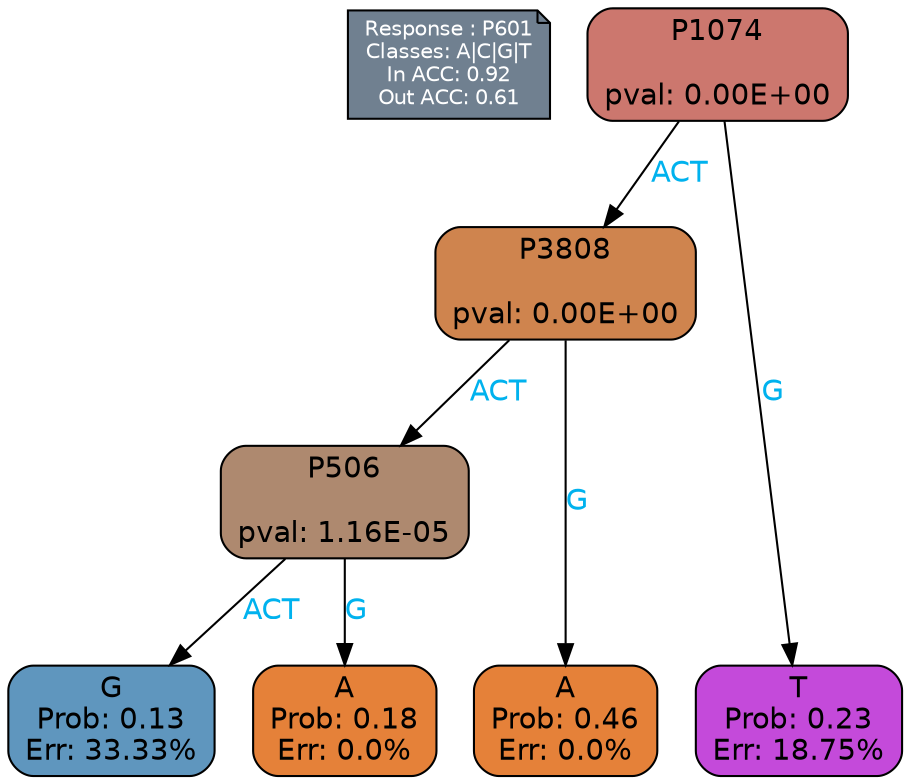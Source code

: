 digraph Tree {
node [shape=box, style="filled, rounded", color="black", fontname=helvetica] ;
graph [ranksep=equally, splines=polylines, bgcolor=transparent, dpi=600] ;
edge [fontname=helvetica] ;
LEGEND [label="Response : P601
Classes: A|C|G|T
In ACC: 0.92
Out ACC: 0.61
",shape=note,align=left,style=filled,fillcolor="slategray",fontcolor="white",fontsize=10];1 [label="P1074

pval: 0.00E+00", fillcolor="#cc776e"] ;
2 [label="P3808

pval: 0.00E+00", fillcolor="#cf844e"] ;
3 [label="P506

pval: 1.16E-05", fillcolor="#ae896f"] ;
4 [label="G
Prob: 0.13
Err: 33.33%", fillcolor="#5f96be"] ;
5 [label="A
Prob: 0.18
Err: 0.0%", fillcolor="#e58139"] ;
6 [label="A
Prob: 0.46
Err: 0.0%", fillcolor="#e58139"] ;
7 [label="T
Prob: 0.23
Err: 18.75%", fillcolor="#c44ada"] ;
1 -> 2 [label="ACT",fontcolor=deepskyblue2] ;
1 -> 7 [label="G",fontcolor=deepskyblue2] ;
2 -> 3 [label="ACT",fontcolor=deepskyblue2] ;
2 -> 6 [label="G",fontcolor=deepskyblue2] ;
3 -> 4 [label="ACT",fontcolor=deepskyblue2] ;
3 -> 5 [label="G",fontcolor=deepskyblue2] ;
{rank = same; 4;5;6;7;}{rank = same; LEGEND;1;}}